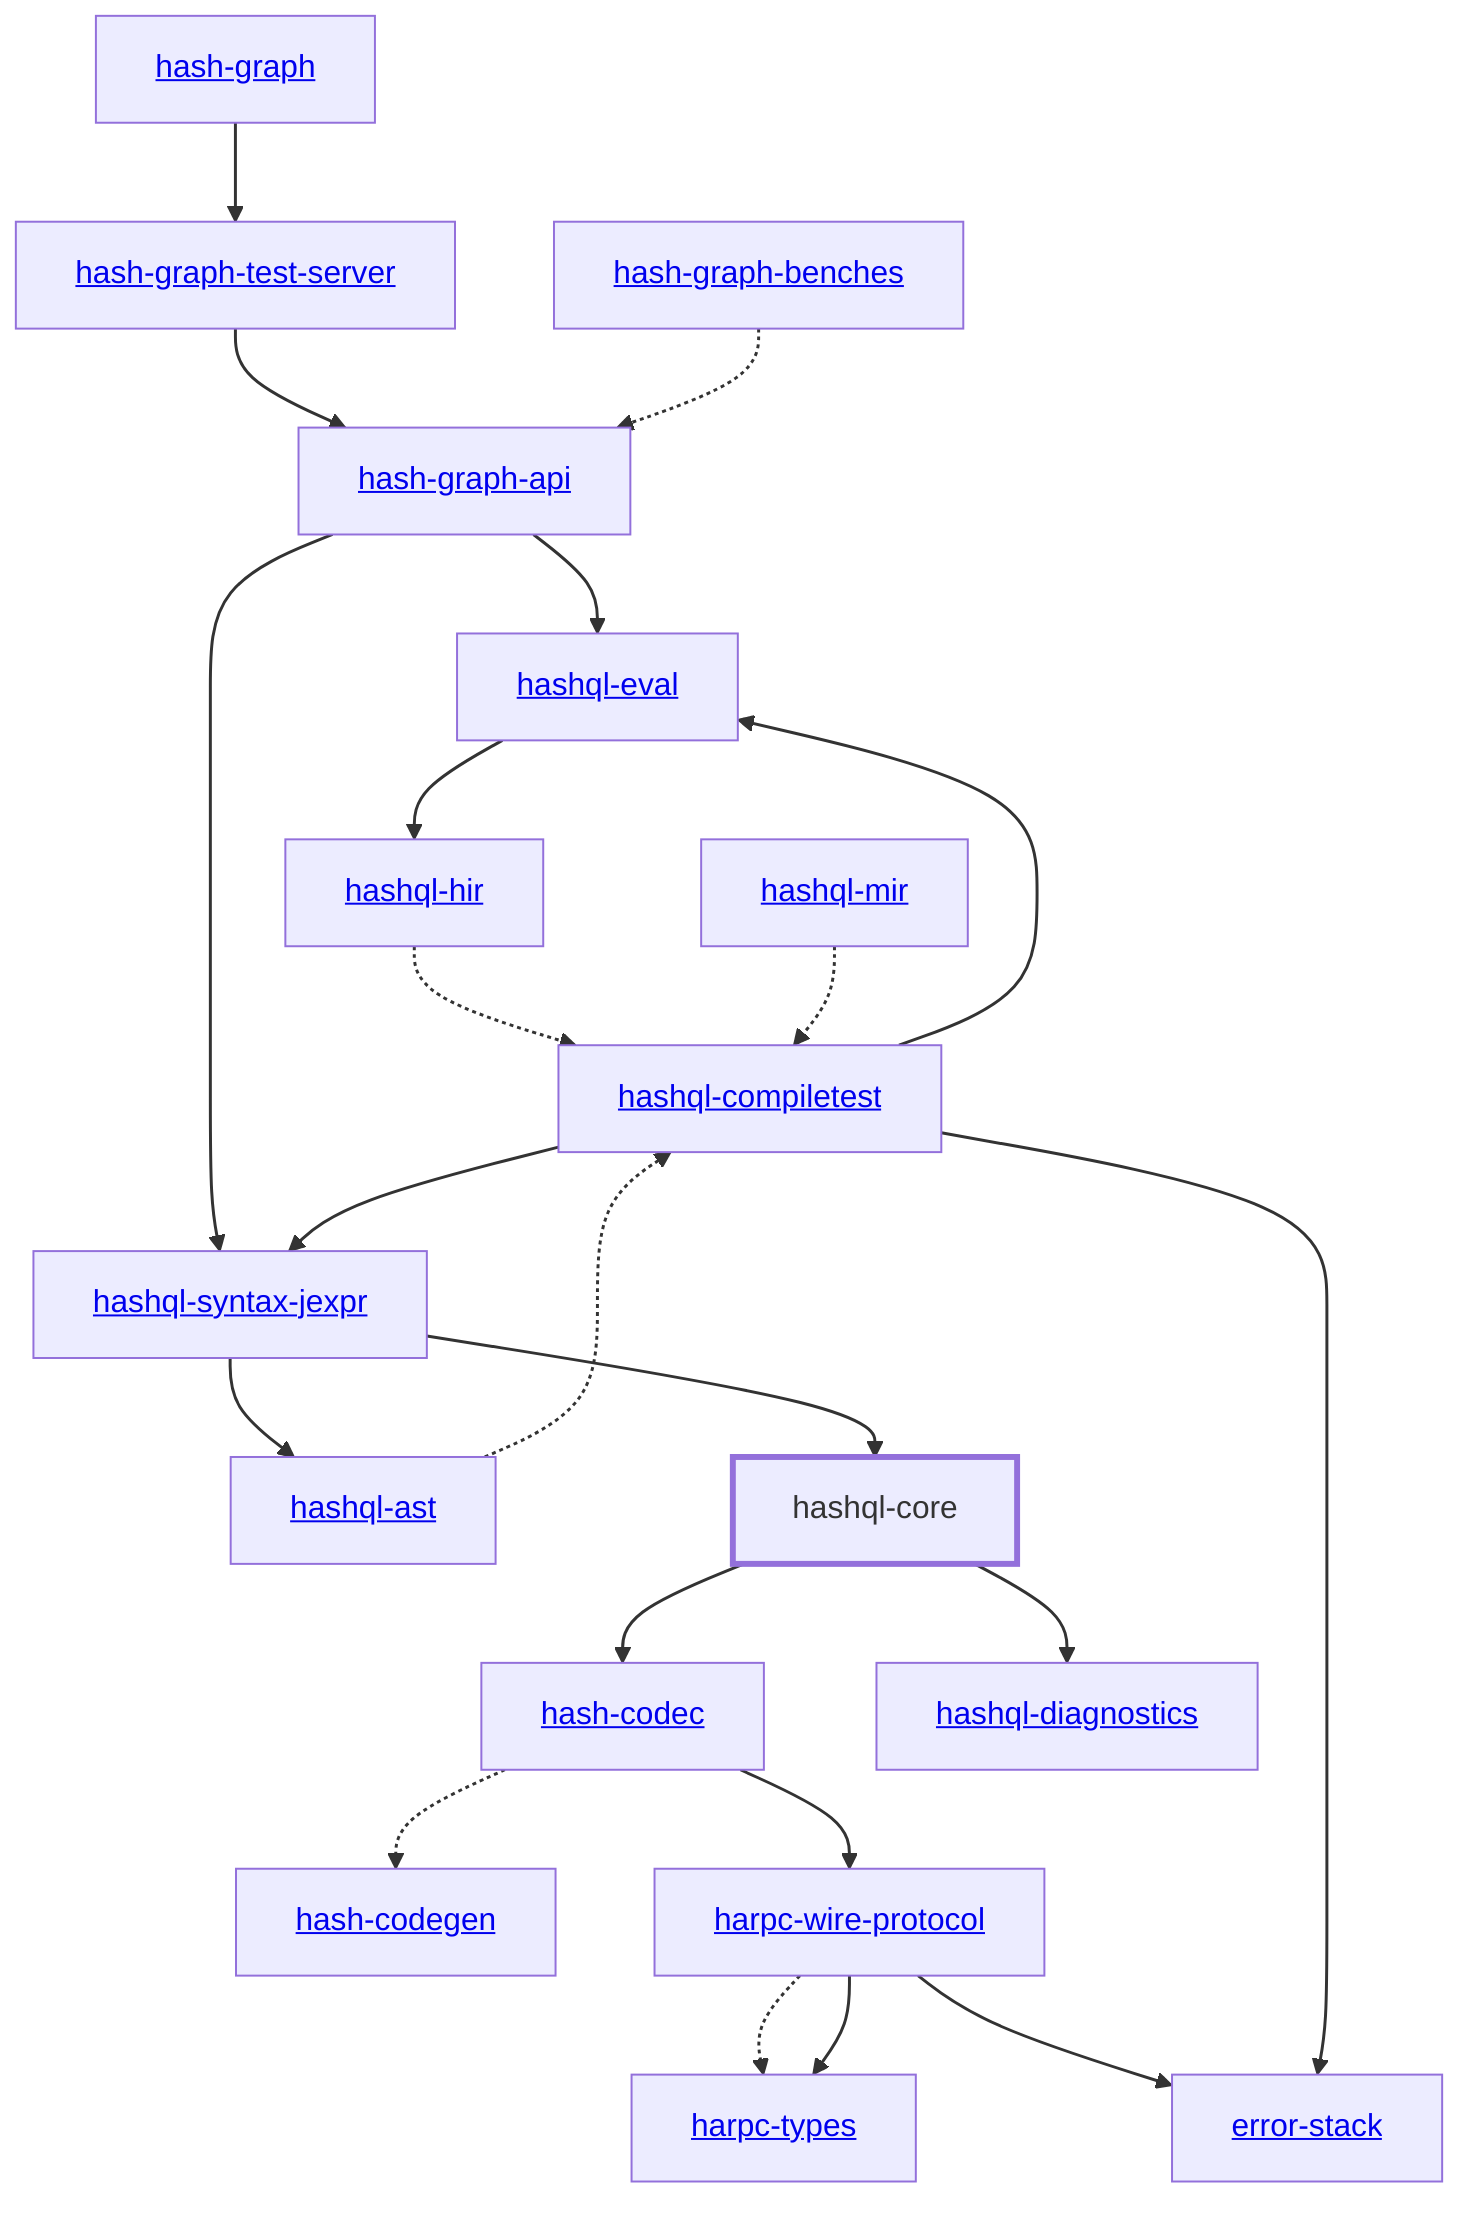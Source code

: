 graph TD
    linkStyle default stroke-width:1.5px
    classDef default stroke-width:1px
    classDef root stroke-width:3px
    classDef dev stroke-width:1px
    classDef build stroke-width:1px
    %% Legend
    %% --> : Normal dependency
    %% -.-> : Dev dependency
    %% ---> : Build dependency
    0[<a href="../hash_graph/index.html">hash-graph</a>]
    1[<a href="../hash_codec/index.html">hash-codec</a>]
    2[<a href="../hash_codegen/index.html">hash-codegen</a>]
    3[<a href="../hash_graph_api/index.html">hash-graph-api</a>]
    4[<a href="../hash_graph_test_server/index.html">hash-graph-test-server</a>]
    5[<a href="../harpc_types/index.html">harpc-types</a>]
    6[<a href="../harpc_wire_protocol/index.html">harpc-wire-protocol</a>]
    7[<a href="../hashql_ast/index.html">hashql-ast</a>]
    8[<a href="../hashql_compiletest/index.html">hashql-compiletest</a>]
    9[hashql-core]
    class 9 root
    10[<a href="../hashql_diagnostics/index.html">hashql-diagnostics</a>]
    11[<a href="../hashql_eval/index.html">hashql-eval</a>]
    12[<a href="../hashql_hir/index.html">hashql-hir</a>]
    13[<a href="../hashql_mir/index.html">hashql-mir</a>]
    14[<a href="../hashql_syntax_jexpr/index.html">hashql-syntax-jexpr</a>]
    15[<a href="../error_stack/index.html">error-stack</a>]
    16[<a href="../hash_graph_benches/index.html">hash-graph-benches</a>]
    0 --> 4
    1 -.-> 2
    1 --> 6
    3 --> 11
    3 --> 14
    4 --> 3
    6 -.-> 5
    6 --> 5
    6 --> 15
    7 -.-> 8
    8 --> 11
    8 --> 14
    8 --> 15
    9 --> 1
    9 --> 10
    11 --> 12
    12 -.-> 8
    13 -.-> 8
    14 --> 7
    14 --> 9
    16 -.-> 3